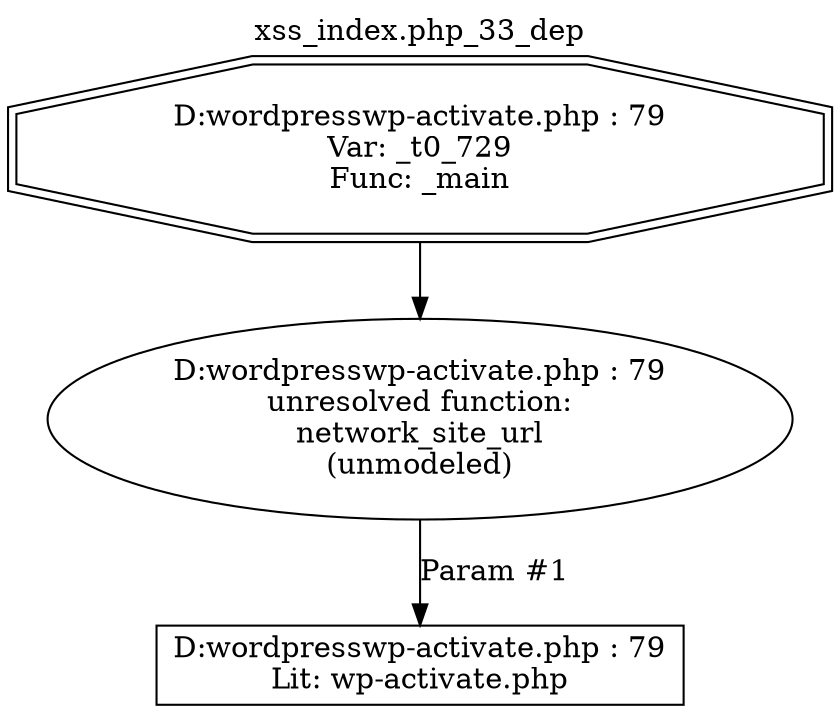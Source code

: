 digraph cfg {
  label="xss_index.php_33_dep";
  labelloc=t;
  n1 [shape=doubleoctagon, label="D:\wordpress\wp-activate.php : 79\nVar: _t0_729\nFunc: _main\n"];
  n2 [shape=ellipse, label="D:\wordpress\wp-activate.php : 79\nunresolved function:\nnetwork_site_url\n(unmodeled)\n"];
  n3 [shape=box, label="D:\wordpress\wp-activate.php : 79\nLit: wp-activate.php\n"];
  n1 -> n2;
  n2 -> n3[label="Param #1"];
}
